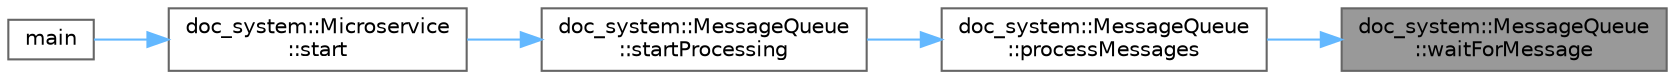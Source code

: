 digraph "doc_system::MessageQueue::waitForMessage"
{
 // INTERACTIVE_SVG=YES
 // LATEX_PDF_SIZE
  bgcolor="transparent";
  edge [fontname=Helvetica,fontsize=10,labelfontname=Helvetica,labelfontsize=10];
  node [fontname=Helvetica,fontsize=10,shape=box,height=0.2,width=0.4];
  rankdir="RL";
  Node1 [id="Node000001",label="doc_system::MessageQueue\l::waitForMessage",height=0.2,width=0.4,color="gray40", fillcolor="grey60", style="filled", fontcolor="black",tooltip=" "];
  Node1 -> Node2 [id="edge1_Node000001_Node000002",dir="back",color="steelblue1",style="solid",tooltip=" "];
  Node2 [id="Node000002",label="doc_system::MessageQueue\l::processMessages",height=0.2,width=0.4,color="grey40", fillcolor="white", style="filled",URL="$classdoc__system_1_1_message_queue.html#af190a9a8d5f1db84ff35643dc5b57611",tooltip=" "];
  Node2 -> Node3 [id="edge2_Node000002_Node000003",dir="back",color="steelblue1",style="solid",tooltip=" "];
  Node3 [id="Node000003",label="doc_system::MessageQueue\l::startProcessing",height=0.2,width=0.4,color="grey40", fillcolor="white", style="filled",URL="$classdoc__system_1_1_message_queue.html#aec52ca9a3d25e908d63bfa772a58442d",tooltip=" "];
  Node3 -> Node4 [id="edge3_Node000003_Node000004",dir="back",color="steelblue1",style="solid",tooltip=" "];
  Node4 [id="Node000004",label="doc_system::Microservice\l::start",height=0.2,width=0.4,color="grey40", fillcolor="white", style="filled",URL="$classdoc__system_1_1_microservice.html#a1ce1a04563ab2b7453b66a033cc483de",tooltip=" "];
  Node4 -> Node5 [id="edge4_Node000004_Node000005",dir="back",color="steelblue1",style="solid",tooltip=" "];
  Node5 [id="Node000005",label="main",height=0.2,width=0.4,color="grey40", fillcolor="white", style="filled",URL="$document__system__example_8cpp.html#ae66f6b31b5ad750f1fe042a706a4e3d4",tooltip=" "];
}
